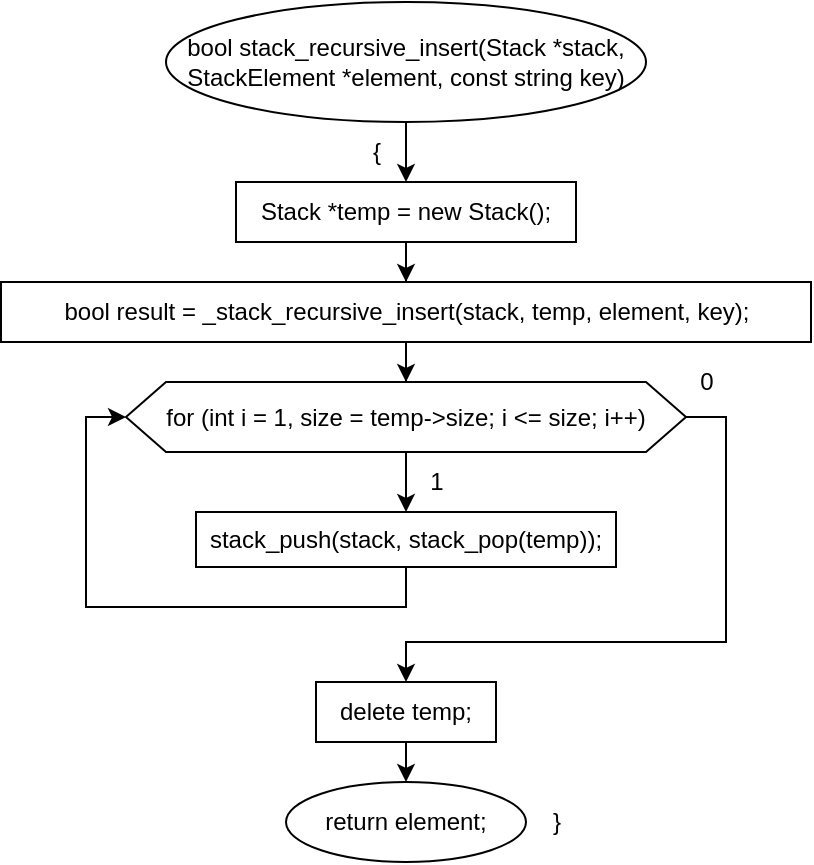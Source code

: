<mxfile version="20.8.16" type="device"><diagram name="Страница 1" id="xJHRlcbKNEMmELuZbOdj"><mxGraphModel dx="1050" dy="629" grid="1" gridSize="10" guides="1" tooltips="1" connect="1" arrows="1" fold="1" page="1" pageScale="1" pageWidth="827" pageHeight="1169" math="0" shadow="0"><root><mxCell id="0"/><mxCell id="1" parent="0"/><mxCell id="yJ11hjvX2OT7vnpLmITN-3" value="" style="edgeStyle=orthogonalEdgeStyle;rounded=0;orthogonalLoop=1;jettySize=auto;html=1;" parent="1" source="yJ11hjvX2OT7vnpLmITN-1" target="yJ11hjvX2OT7vnpLmITN-2" edge="1"><mxGeometry relative="1" as="geometry"/></mxCell><mxCell id="yJ11hjvX2OT7vnpLmITN-1" value="bool stack_recursive_insert(Stack *stack, StackElement *element, const string key)" style="ellipse;whiteSpace=wrap;html=1;" parent="1" vertex="1"><mxGeometry x="270" y="40" width="240" height="60" as="geometry"/></mxCell><mxCell id="yJ11hjvX2OT7vnpLmITN-6" value="" style="edgeStyle=orthogonalEdgeStyle;rounded=0;orthogonalLoop=1;jettySize=auto;html=1;" parent="1" source="yJ11hjvX2OT7vnpLmITN-2" target="yJ11hjvX2OT7vnpLmITN-5" edge="1"><mxGeometry relative="1" as="geometry"/></mxCell><mxCell id="yJ11hjvX2OT7vnpLmITN-2" value="Stack *temp = new Stack();" style="whiteSpace=wrap;html=1;" parent="1" vertex="1"><mxGeometry x="305" y="130" width="170" height="30" as="geometry"/></mxCell><mxCell id="yJ11hjvX2OT7vnpLmITN-4" value="{" style="text;html=1;align=center;verticalAlign=middle;resizable=0;points=[];autosize=1;strokeColor=none;fillColor=none;" parent="1" vertex="1"><mxGeometry x="360" y="100" width="30" height="30" as="geometry"/></mxCell><mxCell id="yJ11hjvX2OT7vnpLmITN-8" value="" style="edgeStyle=orthogonalEdgeStyle;rounded=0;orthogonalLoop=1;jettySize=auto;html=1;" parent="1" source="yJ11hjvX2OT7vnpLmITN-5" target="yJ11hjvX2OT7vnpLmITN-7" edge="1"><mxGeometry relative="1" as="geometry"/></mxCell><mxCell id="yJ11hjvX2OT7vnpLmITN-5" value="bool result = _stack_recursive_insert(stack, temp, element, key);" style="whiteSpace=wrap;html=1;" parent="1" vertex="1"><mxGeometry x="187.5" y="180" width="405" height="30" as="geometry"/></mxCell><mxCell id="yJ11hjvX2OT7vnpLmITN-10" value="" style="edgeStyle=orthogonalEdgeStyle;rounded=0;orthogonalLoop=1;jettySize=auto;html=1;" parent="1" source="yJ11hjvX2OT7vnpLmITN-7" target="yJ11hjvX2OT7vnpLmITN-9" edge="1"><mxGeometry relative="1" as="geometry"/></mxCell><mxCell id="yJ11hjvX2OT7vnpLmITN-15" style="edgeStyle=orthogonalEdgeStyle;rounded=0;orthogonalLoop=1;jettySize=auto;html=1;exitX=1;exitY=0.5;exitDx=0;exitDy=0;entryX=0.5;entryY=0;entryDx=0;entryDy=0;" parent="1" source="yJ11hjvX2OT7vnpLmITN-7" target="yJ11hjvX2OT7vnpLmITN-14" edge="1"><mxGeometry relative="1" as="geometry"><Array as="points"><mxPoint x="550" y="248"/><mxPoint x="550" y="360"/><mxPoint x="390" y="360"/></Array></mxGeometry></mxCell><mxCell id="yJ11hjvX2OT7vnpLmITN-7" value="for (int i = 1, size = temp-&amp;gt;size; i &amp;lt;= size; i++)" style="shape=hexagon;perimeter=hexagonPerimeter2;whiteSpace=wrap;html=1;fixedSize=1;" parent="1" vertex="1"><mxGeometry x="250" y="230" width="280" height="35" as="geometry"/></mxCell><mxCell id="yJ11hjvX2OT7vnpLmITN-13" style="edgeStyle=orthogonalEdgeStyle;rounded=0;orthogonalLoop=1;jettySize=auto;html=1;exitX=0.5;exitY=1;exitDx=0;exitDy=0;entryX=0;entryY=0.5;entryDx=0;entryDy=0;" parent="1" source="yJ11hjvX2OT7vnpLmITN-9" target="yJ11hjvX2OT7vnpLmITN-7" edge="1"><mxGeometry relative="1" as="geometry"/></mxCell><mxCell id="yJ11hjvX2OT7vnpLmITN-9" value="stack_push(stack, stack_pop(temp));" style="whiteSpace=wrap;html=1;" parent="1" vertex="1"><mxGeometry x="285" y="295" width="210" height="27.5" as="geometry"/></mxCell><mxCell id="yJ11hjvX2OT7vnpLmITN-11" value="1" style="text;html=1;align=center;verticalAlign=middle;resizable=0;points=[];autosize=1;strokeColor=none;fillColor=none;" parent="1" vertex="1"><mxGeometry x="390" y="265" width="30" height="30" as="geometry"/></mxCell><mxCell id="yJ11hjvX2OT7vnpLmITN-17" style="edgeStyle=orthogonalEdgeStyle;rounded=0;orthogonalLoop=1;jettySize=auto;html=1;exitX=0.5;exitY=1;exitDx=0;exitDy=0;entryX=0.5;entryY=0;entryDx=0;entryDy=0;" parent="1" source="yJ11hjvX2OT7vnpLmITN-14" target="yJ11hjvX2OT7vnpLmITN-16" edge="1"><mxGeometry relative="1" as="geometry"/></mxCell><mxCell id="yJ11hjvX2OT7vnpLmITN-14" value="delete temp;" style="whiteSpace=wrap;html=1;" parent="1" vertex="1"><mxGeometry x="345" y="380" width="90" height="30" as="geometry"/></mxCell><mxCell id="yJ11hjvX2OT7vnpLmITN-16" value="return element;" style="ellipse;whiteSpace=wrap;html=1;" parent="1" vertex="1"><mxGeometry x="330" y="430" width="120" height="40" as="geometry"/></mxCell><mxCell id="yJ11hjvX2OT7vnpLmITN-18" value="}" style="text;html=1;align=center;verticalAlign=middle;resizable=0;points=[];autosize=1;strokeColor=none;fillColor=none;" parent="1" vertex="1"><mxGeometry x="450" y="435" width="30" height="30" as="geometry"/></mxCell><mxCell id="yJ11hjvX2OT7vnpLmITN-19" value="0" style="text;html=1;align=center;verticalAlign=middle;resizable=0;points=[];autosize=1;strokeColor=none;fillColor=none;" parent="1" vertex="1"><mxGeometry x="525" y="215" width="30" height="30" as="geometry"/></mxCell></root></mxGraphModel></diagram></mxfile>